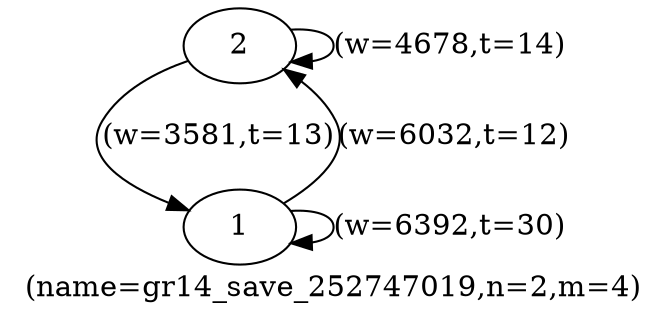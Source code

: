 digraph gr14_save_252747019 {
label="(name=gr14_save_252747019,n=2,m=4)";
	2 -> 2 [label="(w=4678,t=14)"];
	2 -> 1 [label="(w=3581,t=13)"];
	1 -> 2 [label="(w=6032,t=12)"];
	1 -> 1 [label="(w=6392,t=30)"];
1 [label="1"];
2 [label="2"];
}
